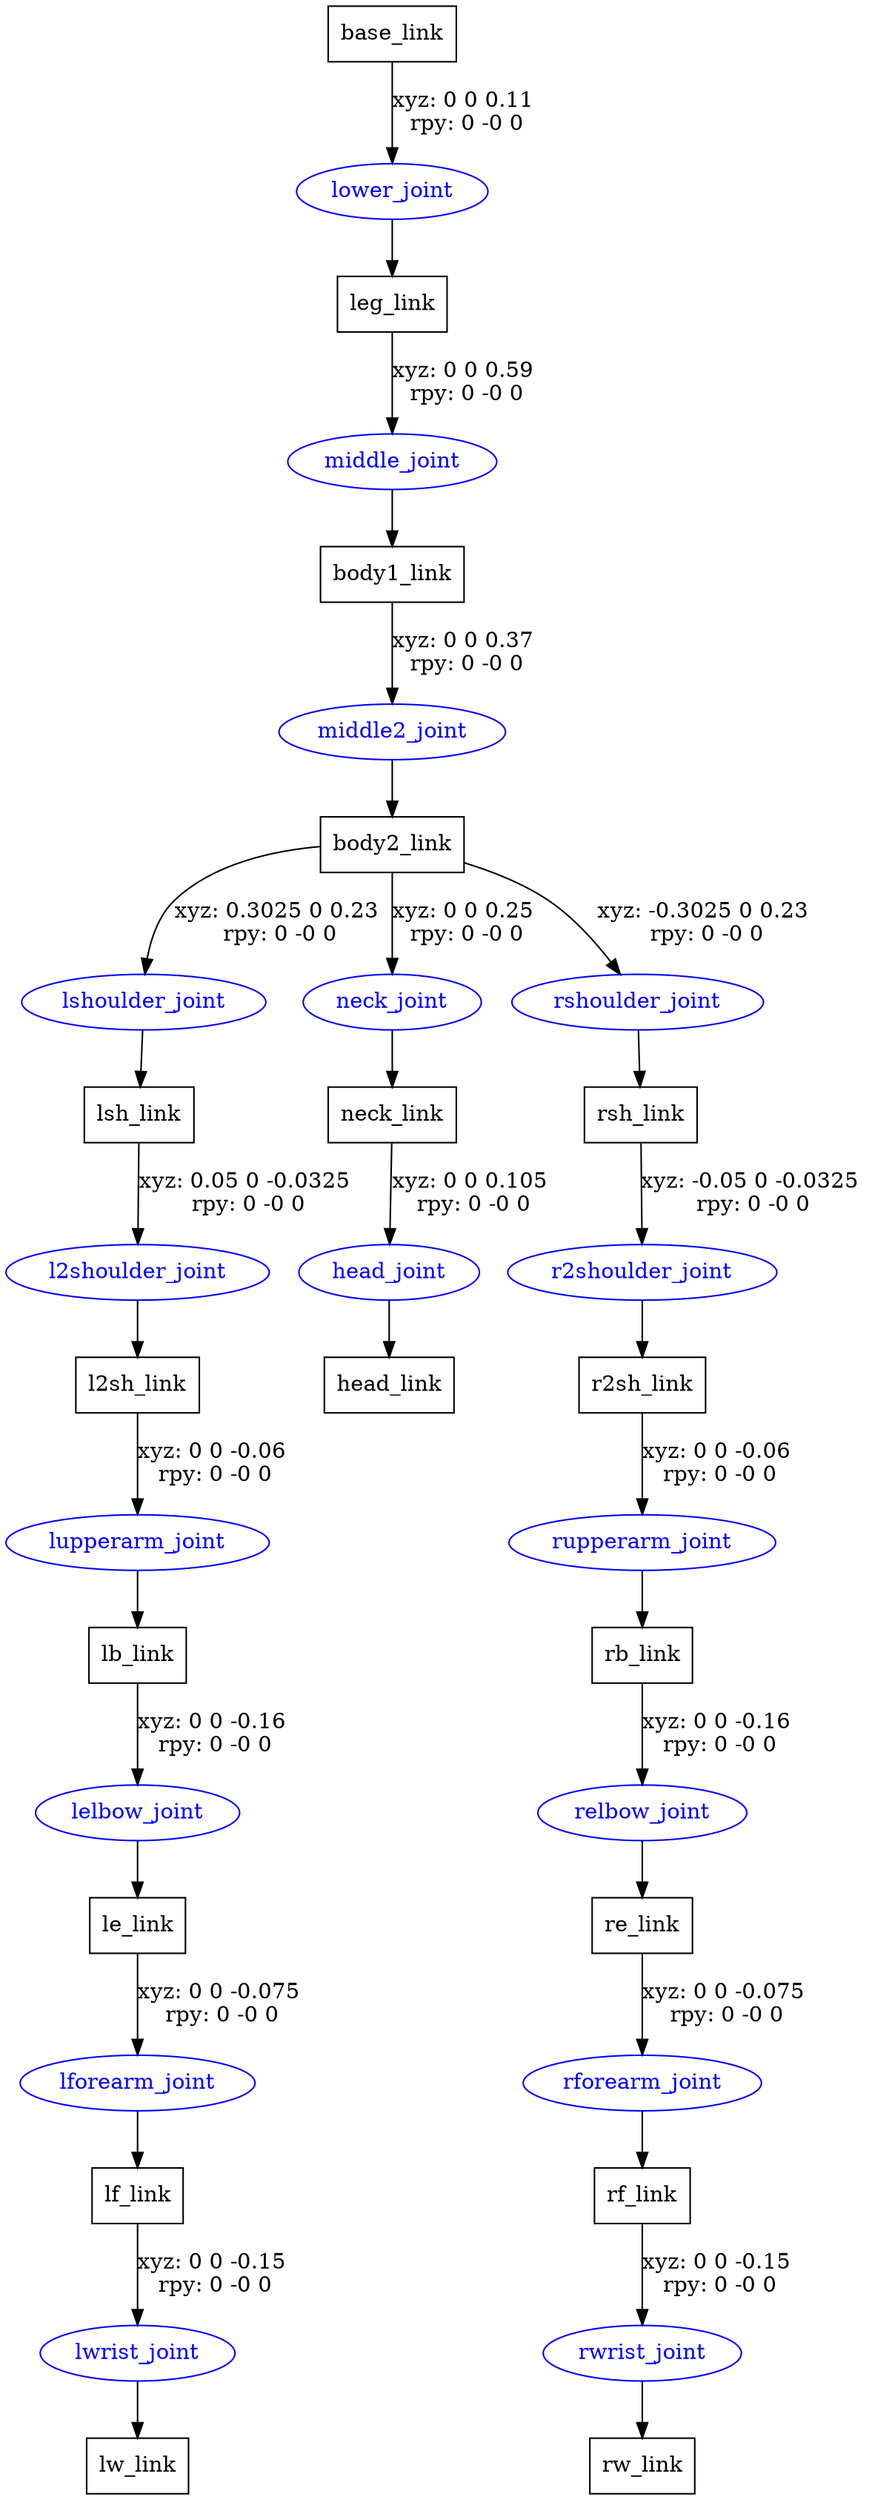 digraph G {
node [shape=box];
"base_link" [label="base_link"];
"leg_link" [label="leg_link"];
"body1_link" [label="body1_link"];
"body2_link" [label="body2_link"];
"lsh_link" [label="lsh_link"];
"l2sh_link" [label="l2sh_link"];
"lb_link" [label="lb_link"];
"le_link" [label="le_link"];
"lf_link" [label="lf_link"];
"lw_link" [label="lw_link"];
"neck_link" [label="neck_link"];
"head_link" [label="head_link"];
"rsh_link" [label="rsh_link"];
"r2sh_link" [label="r2sh_link"];
"rb_link" [label="rb_link"];
"re_link" [label="re_link"];
"rf_link" [label="rf_link"];
"rw_link" [label="rw_link"];
node [shape=ellipse, color=blue, fontcolor=blue];
"base_link" -> "lower_joint" [label="xyz: 0 0 0.11 \nrpy: 0 -0 0"]
"lower_joint" -> "leg_link"
"leg_link" -> "middle_joint" [label="xyz: 0 0 0.59 \nrpy: 0 -0 0"]
"middle_joint" -> "body1_link"
"body1_link" -> "middle2_joint" [label="xyz: 0 0 0.37 \nrpy: 0 -0 0"]
"middle2_joint" -> "body2_link"
"body2_link" -> "lshoulder_joint" [label="xyz: 0.3025 0 0.23 \nrpy: 0 -0 0"]
"lshoulder_joint" -> "lsh_link"
"lsh_link" -> "l2shoulder_joint" [label="xyz: 0.05 0 -0.0325 \nrpy: 0 -0 0"]
"l2shoulder_joint" -> "l2sh_link"
"l2sh_link" -> "lupperarm_joint" [label="xyz: 0 0 -0.06 \nrpy: 0 -0 0"]
"lupperarm_joint" -> "lb_link"
"lb_link" -> "lelbow_joint" [label="xyz: 0 0 -0.16 \nrpy: 0 -0 0"]
"lelbow_joint" -> "le_link"
"le_link" -> "lforearm_joint" [label="xyz: 0 0 -0.075 \nrpy: 0 -0 0"]
"lforearm_joint" -> "lf_link"
"lf_link" -> "lwrist_joint" [label="xyz: 0 0 -0.15 \nrpy: 0 -0 0"]
"lwrist_joint" -> "lw_link"
"body2_link" -> "neck_joint" [label="xyz: 0 0 0.25 \nrpy: 0 -0 0"]
"neck_joint" -> "neck_link"
"neck_link" -> "head_joint" [label="xyz: 0 0 0.105 \nrpy: 0 -0 0"]
"head_joint" -> "head_link"
"body2_link" -> "rshoulder_joint" [label="xyz: -0.3025 0 0.23 \nrpy: 0 -0 0"]
"rshoulder_joint" -> "rsh_link"
"rsh_link" -> "r2shoulder_joint" [label="xyz: -0.05 0 -0.0325 \nrpy: 0 -0 0"]
"r2shoulder_joint" -> "r2sh_link"
"r2sh_link" -> "rupperarm_joint" [label="xyz: 0 0 -0.06 \nrpy: 0 -0 0"]
"rupperarm_joint" -> "rb_link"
"rb_link" -> "relbow_joint" [label="xyz: 0 0 -0.16 \nrpy: 0 -0 0"]
"relbow_joint" -> "re_link"
"re_link" -> "rforearm_joint" [label="xyz: 0 0 -0.075 \nrpy: 0 -0 0"]
"rforearm_joint" -> "rf_link"
"rf_link" -> "rwrist_joint" [label="xyz: 0 0 -0.15 \nrpy: 0 -0 0"]
"rwrist_joint" -> "rw_link"
}
